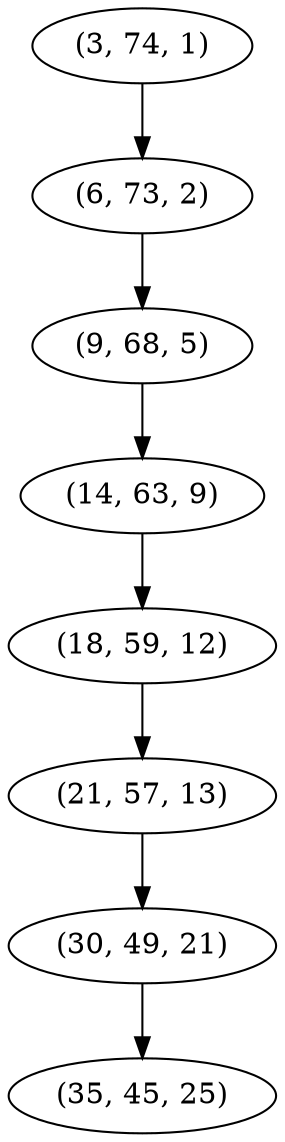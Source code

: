 digraph tree {
    "(3, 74, 1)";
    "(6, 73, 2)";
    "(9, 68, 5)";
    "(14, 63, 9)";
    "(18, 59, 12)";
    "(21, 57, 13)";
    "(30, 49, 21)";
    "(35, 45, 25)";
    "(3, 74, 1)" -> "(6, 73, 2)";
    "(6, 73, 2)" -> "(9, 68, 5)";
    "(9, 68, 5)" -> "(14, 63, 9)";
    "(14, 63, 9)" -> "(18, 59, 12)";
    "(18, 59, 12)" -> "(21, 57, 13)";
    "(21, 57, 13)" -> "(30, 49, 21)";
    "(30, 49, 21)" -> "(35, 45, 25)";
}
